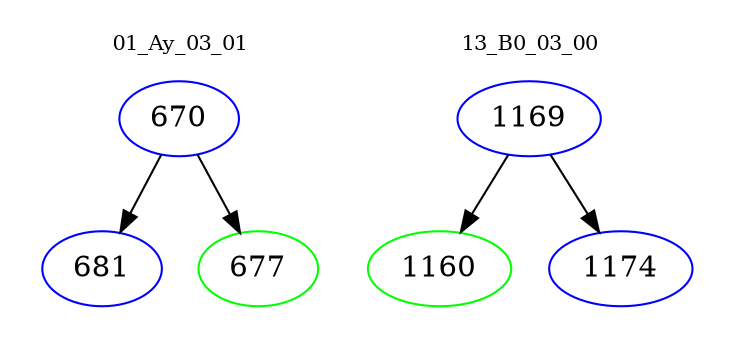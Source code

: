 digraph{
subgraph cluster_0 {
color = white
label = "01_Ay_03_01";
fontsize=10;
T0_670 [label="670", color="blue"]
T0_670 -> T0_681 [color="black"]
T0_681 [label="681", color="blue"]
T0_670 -> T0_677 [color="black"]
T0_677 [label="677", color="green"]
}
subgraph cluster_1 {
color = white
label = "13_B0_03_00";
fontsize=10;
T1_1169 [label="1169", color="blue"]
T1_1169 -> T1_1160 [color="black"]
T1_1160 [label="1160", color="green"]
T1_1169 -> T1_1174 [color="black"]
T1_1174 [label="1174", color="blue"]
}
}
